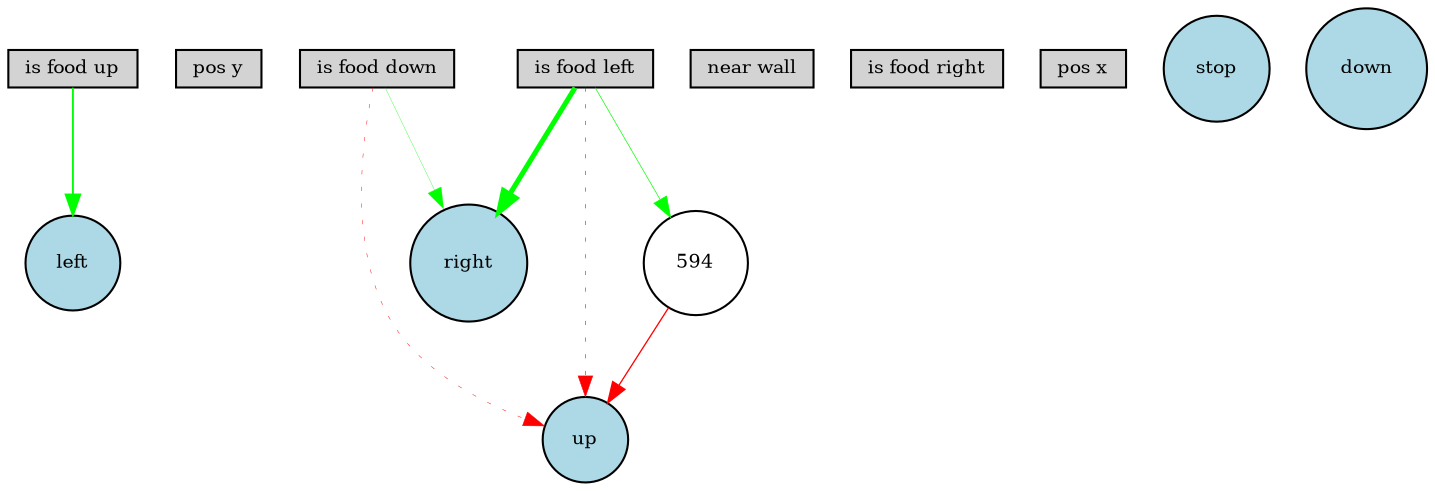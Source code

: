 digraph {
	node [fontsize=9 height=0.2 shape=circle width=0.2]
	"is food up" [fillcolor=lightgray shape=box style=filled]
	"pos y" [fillcolor=lightgray shape=box style=filled]
	"is food down" [fillcolor=lightgray shape=box style=filled]
	"near wall" [fillcolor=lightgray shape=box style=filled]
	"is food right" [fillcolor=lightgray shape=box style=filled]
	"pos x" [fillcolor=lightgray shape=box style=filled]
	"is food left" [fillcolor=lightgray shape=box style=filled]
	stop [fillcolor=lightblue style=filled]
	up [fillcolor=lightblue style=filled]
	down [fillcolor=lightblue style=filled]
	left [fillcolor=lightblue style=filled]
	right [fillcolor=lightblue style=filled]
	594 [fillcolor=white style=filled]
	"is food down" -> right [color=green penwidth=0.15385504566957492 style=solid]
	"is food left" -> right [color=green penwidth=2.4239597135622692 style=solid]
	"is food up" -> left [color=green penwidth=0.8914868537780097 style=solid]
	"is food left" -> up [color=red penwidth=0.28370422910510473 style=dotted]
	"is food down" -> up [color=red penwidth=0.22074803403445037 style=dotted]
	"is food left" -> 594 [color=green penwidth=0.3284575049387285 style=solid]
	594 -> up [color=red penwidth=0.627746684057879 style=solid]
}
